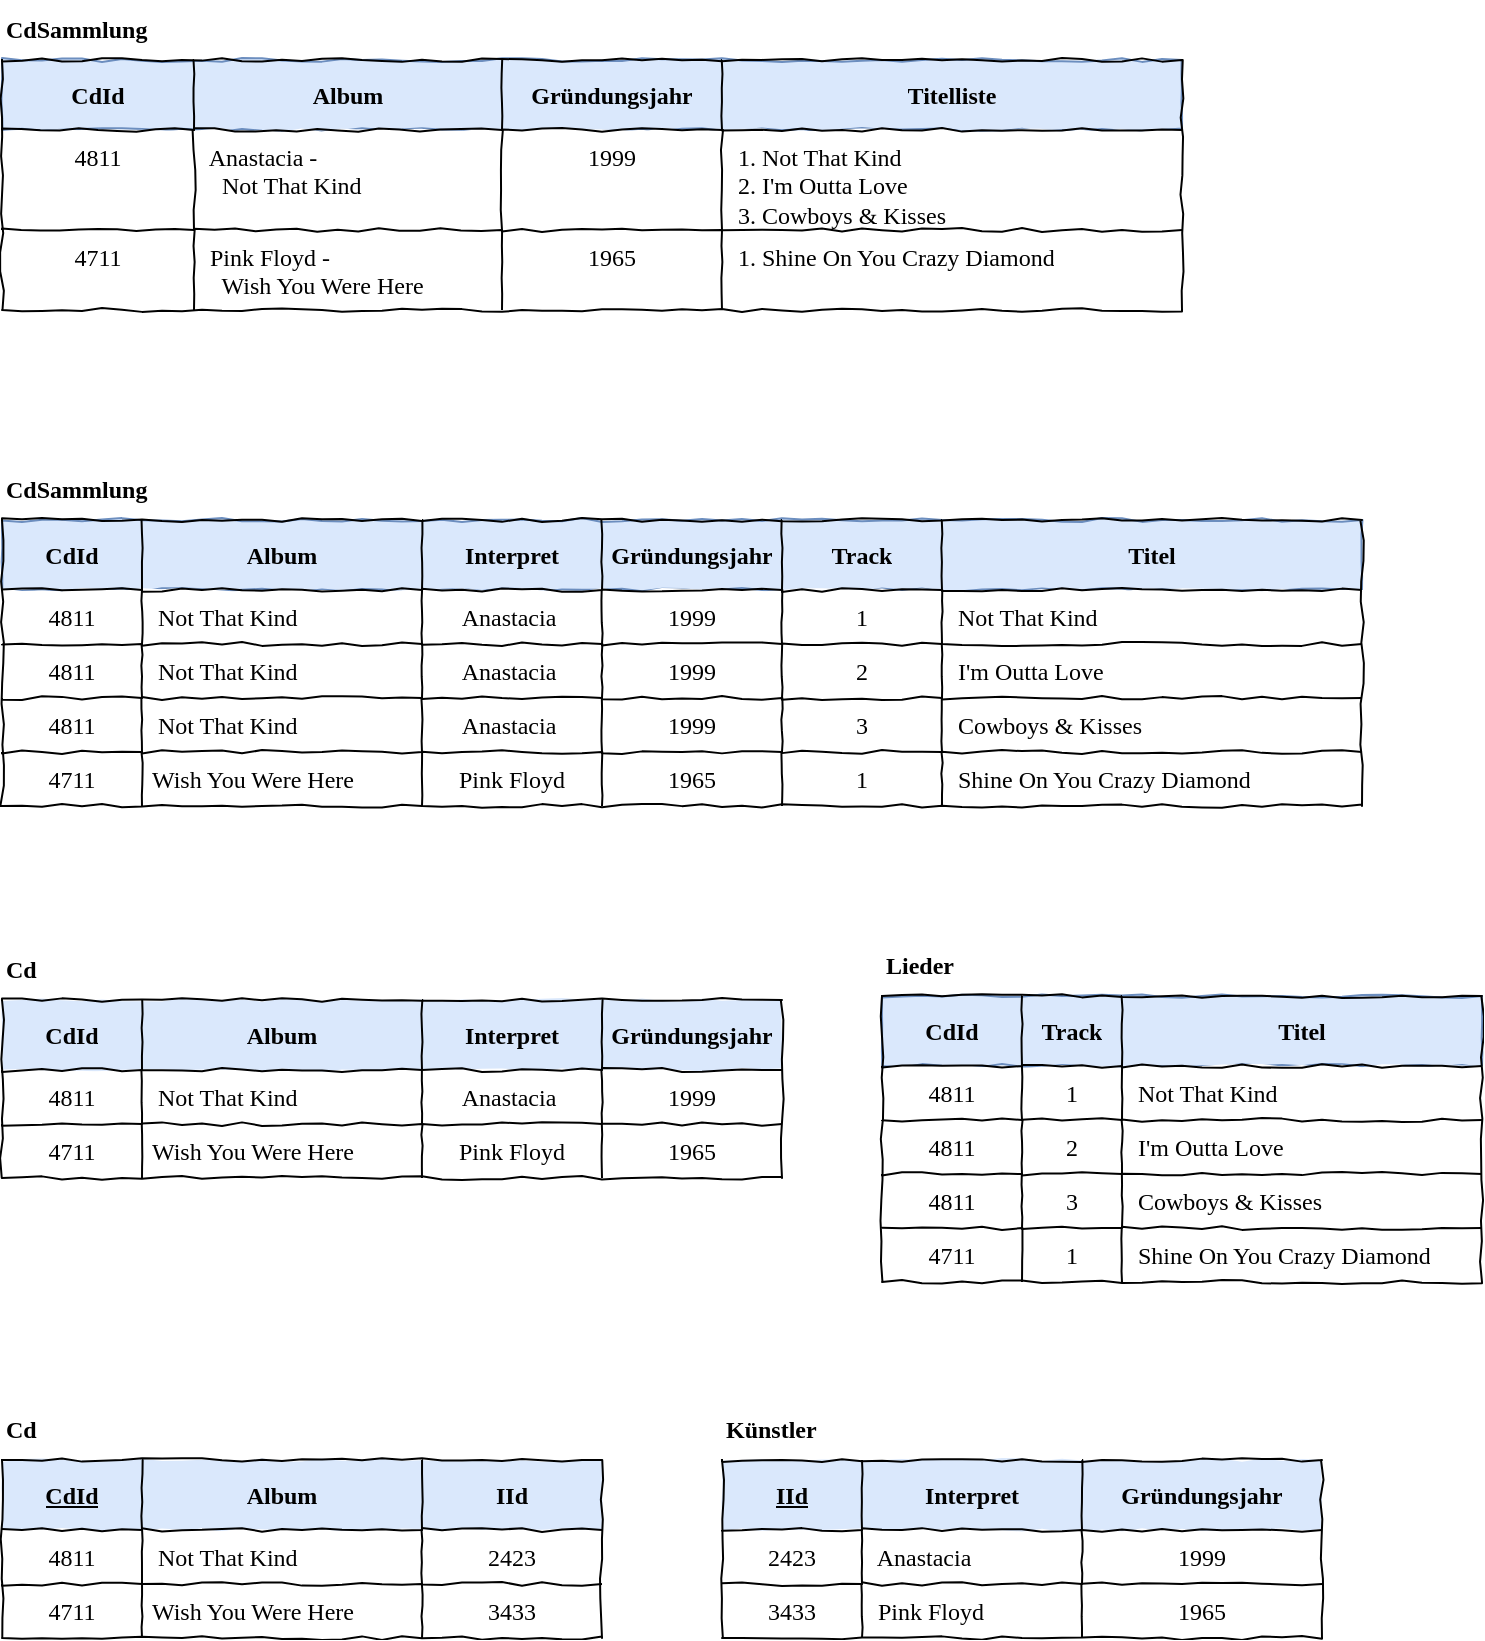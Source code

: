 <mxfile version="13.4.5" type="device"><diagram id="b6C6gAqckI_QUd7eWxeR" name="Page-1"><mxGraphModel dx="892" dy="489" grid="1" gridSize="10" guides="1" tooltips="1" connect="1" arrows="1" fold="1" page="1" pageScale="1" pageWidth="827" pageHeight="1169" math="0" shadow="0"><root><mxCell id="0"/><mxCell id="1" parent="0"/><mxCell id="mK8x0z9qfenftQ7Wl_zX-81" value="" style="rounded=0;whiteSpace=wrap;html=1;shadow=0;comic=1;startSize=0;fillColor=#dae8fc;fontFamily=Comic Sans MS;strokeColor=#6c8ebf;" parent="1" vertex="1"><mxGeometry x="40" y="170" width="590" height="35" as="geometry"/></mxCell><mxCell id="mK8x0z9qfenftQ7Wl_zX-167" value="" style="rounded=0;whiteSpace=wrap;html=1;shadow=0;comic=1;startSize=0;fontFamily=Comic Sans MS;strokeColor=none;" parent="1" vertex="1"><mxGeometry x="40" y="205" width="589" height="89" as="geometry"/></mxCell><object label="" id="mK8x0z9qfenftQ7Wl_zX-82"><mxCell style="shape=table;html=1;whiteSpace=wrap;startSize=0;container=1;collapsible=0;childLayout=tableLayout;shadow=0;comic=1;fontFamily=Comic Sans MS;horizontal=1;arcSize=42;fillColor=none;" parent="1" vertex="1"><mxGeometry x="40" y="170" width="590" height="125" as="geometry"/></mxCell></object><mxCell id="mK8x0z9qfenftQ7Wl_zX-83" value="" style="shape=partialRectangle;html=1;whiteSpace=wrap;collapsible=0;dropTarget=0;pointerEvents=0;fillColor=none;top=0;left=0;bottom=0;right=0;points=[[0,0.5],[1,0.5]];portConstraint=eastwest;fontFamily=Comic Sans MS;" parent="mK8x0z9qfenftQ7Wl_zX-82" vertex="1"><mxGeometry width="590" height="35" as="geometry"/></mxCell><mxCell id="mK8x0z9qfenftQ7Wl_zX-84" value="&lt;span style=&quot;font-weight: 700&quot;&gt;CdId&lt;/span&gt;" style="shape=partialRectangle;html=1;whiteSpace=wrap;connectable=0;top=0;left=0;bottom=0;right=0;overflow=hidden;fontFamily=Comic Sans MS;strokeColor=#82b366;comic=1;fillColor=none;" parent="mK8x0z9qfenftQ7Wl_zX-83" vertex="1"><mxGeometry width="96" height="35" as="geometry"/></mxCell><mxCell id="mK8x0z9qfenftQ7Wl_zX-85" value="&lt;span style=&quot;font-weight: 700&quot;&gt;Album&lt;/span&gt;" style="shape=partialRectangle;html=1;whiteSpace=wrap;connectable=0;top=0;left=0;bottom=0;right=0;overflow=hidden;fontFamily=Comic Sans MS;strokeColor=#82b366;comic=1;fillColor=none;" parent="mK8x0z9qfenftQ7Wl_zX-83" vertex="1"><mxGeometry x="96" width="154" height="35" as="geometry"/></mxCell><mxCell id="mK8x0z9qfenftQ7Wl_zX-86" value="&lt;b&gt;Gründungsjahr&lt;/b&gt;" style="shape=partialRectangle;html=1;whiteSpace=wrap;connectable=0;top=0;left=0;bottom=0;right=0;overflow=hidden;fontFamily=Comic Sans MS;strokeColor=#82b366;comic=1;fillColor=none;" parent="mK8x0z9qfenftQ7Wl_zX-83" vertex="1"><mxGeometry x="250" width="110" height="35" as="geometry"/></mxCell><mxCell id="mK8x0z9qfenftQ7Wl_zX-87" value="&lt;span style=&quot;font-weight: 700&quot;&gt;Titelliste&lt;br&gt;&lt;/span&gt;" style="shape=partialRectangle;html=1;whiteSpace=wrap;connectable=0;top=0;left=0;bottom=0;right=0;overflow=hidden;fontFamily=Comic Sans MS;strokeColor=#82b366;comic=1;fillColor=none;" parent="mK8x0z9qfenftQ7Wl_zX-83" vertex="1"><mxGeometry x="360" width="230" height="35" as="geometry"/></mxCell><mxCell id="mK8x0z9qfenftQ7Wl_zX-90" value="" style="shape=partialRectangle;html=1;whiteSpace=wrap;collapsible=0;dropTarget=0;pointerEvents=0;fillColor=none;top=0;left=0;bottom=0;right=0;points=[[0,0.5],[1,0.5]];portConstraint=eastwest;fontFamily=Comic Sans MS;" parent="mK8x0z9qfenftQ7Wl_zX-82" vertex="1"><mxGeometry y="35" width="590" height="50" as="geometry"/></mxCell><mxCell id="mK8x0z9qfenftQ7Wl_zX-91" value="4811" style="shape=partialRectangle;html=1;whiteSpace=wrap;connectable=0;fillColor=none;top=0;left=0;bottom=0;right=0;overflow=hidden;fontFamily=Comic Sans MS;verticalAlign=top;" parent="mK8x0z9qfenftQ7Wl_zX-90" vertex="1"><mxGeometry width="96" height="50" as="geometry"/></mxCell><mxCell id="mK8x0z9qfenftQ7Wl_zX-92" value="&amp;nbsp; Anastacia -&lt;br&gt;&amp;nbsp; &amp;nbsp; Not That Kind" style="shape=partialRectangle;html=1;whiteSpace=wrap;connectable=0;fillColor=none;top=0;left=0;bottom=0;right=0;overflow=hidden;fontFamily=Comic Sans MS;align=left;verticalAlign=top;" parent="mK8x0z9qfenftQ7Wl_zX-90" vertex="1"><mxGeometry x="96" width="154" height="50" as="geometry"/></mxCell><mxCell id="mK8x0z9qfenftQ7Wl_zX-93" value="1999" style="shape=partialRectangle;html=1;whiteSpace=wrap;connectable=0;fillColor=none;top=0;left=0;bottom=0;right=0;overflow=hidden;fontFamily=Comic Sans MS;align=center;verticalAlign=top;" parent="mK8x0z9qfenftQ7Wl_zX-90" vertex="1"><mxGeometry x="250" width="110" height="50" as="geometry"/></mxCell><mxCell id="mK8x0z9qfenftQ7Wl_zX-94" value="&amp;nbsp; 1. Not That Kind&lt;br&gt;&amp;nbsp; 2. I'm Outta Love&lt;br&gt;&amp;nbsp; 3. Cowboys &amp;amp; Kisses" style="shape=partialRectangle;html=1;whiteSpace=wrap;connectable=0;fillColor=none;top=0;left=0;bottom=0;right=0;overflow=hidden;fontFamily=Comic Sans MS;align=left;verticalAlign=top;" parent="mK8x0z9qfenftQ7Wl_zX-90" vertex="1"><mxGeometry x="360" width="230" height="50" as="geometry"/></mxCell><mxCell id="mK8x0z9qfenftQ7Wl_zX-97" style="shape=partialRectangle;html=1;whiteSpace=wrap;collapsible=0;dropTarget=0;pointerEvents=0;fillColor=none;top=0;left=0;bottom=0;right=0;points=[[0,0.5],[1,0.5]];portConstraint=eastwest;fontFamily=Comic Sans MS;" parent="mK8x0z9qfenftQ7Wl_zX-82" vertex="1"><mxGeometry y="85" width="590" height="40" as="geometry"/></mxCell><mxCell id="mK8x0z9qfenftQ7Wl_zX-98" value="4711" style="shape=partialRectangle;html=1;whiteSpace=wrap;connectable=0;fillColor=none;top=0;left=0;bottom=0;right=0;overflow=hidden;fontFamily=Comic Sans MS;verticalAlign=top;" parent="mK8x0z9qfenftQ7Wl_zX-97" vertex="1"><mxGeometry width="96" height="40" as="geometry"/></mxCell><mxCell id="mK8x0z9qfenftQ7Wl_zX-99" value="&amp;nbsp; Pink Floyd -&lt;br&gt;&amp;nbsp; &amp;nbsp; Wish You Were Here" style="shape=partialRectangle;html=1;whiteSpace=wrap;connectable=0;fillColor=none;top=0;left=0;bottom=0;right=0;overflow=hidden;fontFamily=Comic Sans MS;align=left;verticalAlign=top;" parent="mK8x0z9qfenftQ7Wl_zX-97" vertex="1"><mxGeometry x="96" width="154" height="40" as="geometry"/></mxCell><mxCell id="mK8x0z9qfenftQ7Wl_zX-100" value="&lt;span&gt;1965&lt;/span&gt;" style="shape=partialRectangle;html=1;whiteSpace=wrap;connectable=0;fillColor=none;top=0;left=0;bottom=0;right=0;overflow=hidden;fontFamily=Comic Sans MS;align=center;verticalAlign=top;" parent="mK8x0z9qfenftQ7Wl_zX-97" vertex="1"><mxGeometry x="250" width="110" height="40" as="geometry"/></mxCell><mxCell id="mK8x0z9qfenftQ7Wl_zX-101" value="&amp;nbsp; 1. Shine On You Crazy Diamond" style="shape=partialRectangle;html=1;whiteSpace=wrap;connectable=0;fillColor=none;top=0;left=0;bottom=0;right=0;overflow=hidden;fontFamily=Comic Sans MS;align=left;verticalAlign=top;" parent="mK8x0z9qfenftQ7Wl_zX-97" vertex="1"><mxGeometry x="360" width="230" height="40" as="geometry"/></mxCell><mxCell id="mK8x0z9qfenftQ7Wl_zX-141" value="&lt;b&gt;CdSammlung&lt;/b&gt;" style="text;html=1;strokeColor=none;fillColor=none;align=left;verticalAlign=middle;whiteSpace=wrap;rounded=0;shadow=0;comic=1;startSize=0;fontFamily=Comic Sans MS;" parent="1" vertex="1"><mxGeometry x="40" y="140" width="90" height="30" as="geometry"/></mxCell><mxCell id="B1pa77azRrfCjMFWTAod-1" value="" style="rounded=0;whiteSpace=wrap;html=1;shadow=0;comic=1;startSize=0;fillColor=#dae8fc;fontFamily=Comic Sans MS;strokeColor=#6c8ebf;" parent="1" vertex="1"><mxGeometry x="40" y="400" width="680" height="35" as="geometry"/></mxCell><mxCell id="B1pa77azRrfCjMFWTAod-2" value="" style="rounded=0;whiteSpace=wrap;html=1;shadow=0;comic=1;startSize=0;fontFamily=Comic Sans MS;strokeColor=none;" parent="1" vertex="1"><mxGeometry x="40" y="435" width="680" height="108" as="geometry"/></mxCell><mxCell id="B1pa77azRrfCjMFWTAod-19" value="&lt;b&gt;CdSammlung&lt;/b&gt;" style="text;html=1;strokeColor=none;fillColor=none;align=left;verticalAlign=middle;whiteSpace=wrap;rounded=0;shadow=0;comic=1;startSize=0;fontFamily=Comic Sans MS;" parent="1" vertex="1"><mxGeometry x="40" y="370" width="90" height="30" as="geometry"/></mxCell><object label="" id="B1pa77azRrfCjMFWTAod-3"><mxCell style="shape=table;html=1;whiteSpace=wrap;startSize=0;container=1;collapsible=0;childLayout=tableLayout;shadow=0;comic=1;fontFamily=Comic Sans MS;horizontal=1;arcSize=42;fillColor=none;" parent="1" vertex="1"><mxGeometry x="40" y="400" width="680" height="143" as="geometry"/></mxCell></object><mxCell id="B1pa77azRrfCjMFWTAod-40" style="shape=partialRectangle;html=1;whiteSpace=wrap;collapsible=0;dropTarget=0;pointerEvents=0;fillColor=none;top=0;left=0;bottom=0;right=0;points=[[0,0.5],[1,0.5]];portConstraint=eastwest;fontFamily=Comic Sans MS;" parent="B1pa77azRrfCjMFWTAod-3" vertex="1"><mxGeometry width="680" height="35" as="geometry"/></mxCell><mxCell id="B1pa77azRrfCjMFWTAod-41" value="CdId" style="shape=partialRectangle;html=1;whiteSpace=wrap;connectable=0;top=0;left=0;bottom=0;right=0;overflow=hidden;fontFamily=Comic Sans MS;strokeColor=#82b366;comic=1;fillColor=none;fontStyle=1" parent="B1pa77azRrfCjMFWTAod-40" vertex="1"><mxGeometry width="70" height="35" as="geometry"/></mxCell><mxCell id="B1pa77azRrfCjMFWTAod-42" value="Album" style="shape=partialRectangle;html=1;whiteSpace=wrap;connectable=0;top=0;left=0;bottom=0;right=0;overflow=hidden;fontFamily=Comic Sans MS;strokeColor=#82b366;comic=1;fillColor=none;fontStyle=1" parent="B1pa77azRrfCjMFWTAod-40" vertex="1"><mxGeometry x="70" width="140" height="35" as="geometry"/></mxCell><mxCell id="B1pa77azRrfCjMFWTAod-43" value="Interpret" style="shape=partialRectangle;html=1;whiteSpace=wrap;connectable=0;top=0;left=0;bottom=0;right=0;overflow=hidden;fontFamily=Comic Sans MS;strokeColor=#82b366;comic=1;fillColor=none;fontStyle=1" parent="B1pa77azRrfCjMFWTAod-40" vertex="1"><mxGeometry x="210" width="90" height="35" as="geometry"/></mxCell><mxCell id="B1pa77azRrfCjMFWTAod-44" value="Gründungsjahr" style="shape=partialRectangle;html=1;whiteSpace=wrap;connectable=0;top=0;left=0;bottom=0;right=0;overflow=hidden;fontFamily=Comic Sans MS;strokeColor=#82b366;comic=1;fillColor=none;fontStyle=1" parent="B1pa77azRrfCjMFWTAod-40" vertex="1"><mxGeometry x="300" width="90" height="35" as="geometry"/></mxCell><mxCell id="B1pa77azRrfCjMFWTAod-45" value="Track" style="shape=partialRectangle;html=1;whiteSpace=wrap;connectable=0;top=0;left=0;bottom=0;right=0;overflow=hidden;fontFamily=Comic Sans MS;strokeColor=#82b366;comic=1;fillColor=none;fontStyle=1" parent="B1pa77azRrfCjMFWTAod-40" vertex="1"><mxGeometry x="390" width="80" height="35" as="geometry"/></mxCell><mxCell id="B1pa77azRrfCjMFWTAod-46" value="Titel" style="shape=partialRectangle;html=1;whiteSpace=wrap;connectable=0;top=0;left=0;bottom=0;right=0;overflow=hidden;fontFamily=Comic Sans MS;strokeColor=#82b366;comic=1;fillColor=none;fontStyle=1" parent="B1pa77azRrfCjMFWTAod-40" vertex="1"><mxGeometry x="470" width="210" height="35" as="geometry"/></mxCell><mxCell id="B1pa77azRrfCjMFWTAod-33" style="shape=partialRectangle;html=1;whiteSpace=wrap;collapsible=0;dropTarget=0;pointerEvents=0;fillColor=none;top=0;left=0;bottom=0;right=0;points=[[0,0.5],[1,0.5]];portConstraint=eastwest;fontFamily=Comic Sans MS;" parent="B1pa77azRrfCjMFWTAod-3" vertex="1"><mxGeometry y="35" width="680" height="27" as="geometry"/></mxCell><mxCell id="B1pa77azRrfCjMFWTAod-34" value="&lt;span&gt;4811&lt;/span&gt;" style="shape=partialRectangle;html=1;whiteSpace=wrap;connectable=0;top=0;left=0;bottom=0;right=0;overflow=hidden;fontFamily=Comic Sans MS;strokeColor=#82b366;comic=1;fillColor=none;align=center;" parent="B1pa77azRrfCjMFWTAod-33" vertex="1"><mxGeometry width="70" height="27" as="geometry"/></mxCell><mxCell id="B1pa77azRrfCjMFWTAod-35" value="&lt;span style=&quot;&quot;&gt;&amp;nbsp; Not That Kind&lt;/span&gt;" style="shape=partialRectangle;html=1;whiteSpace=wrap;connectable=0;top=0;left=0;bottom=0;right=0;overflow=hidden;fontFamily=Comic Sans MS;strokeColor=#82b366;comic=1;fillColor=none;align=left;" parent="B1pa77azRrfCjMFWTAod-33" vertex="1"><mxGeometry x="70" width="140" height="27" as="geometry"/></mxCell><mxCell id="B1pa77azRrfCjMFWTAod-36" value="&lt;span style=&quot;&quot;&gt;Anastacia&amp;nbsp;&lt;/span&gt;" style="shape=partialRectangle;html=1;whiteSpace=wrap;connectable=0;top=0;left=0;bottom=0;right=0;overflow=hidden;fontFamily=Comic Sans MS;strokeColor=#82b366;comic=1;fillColor=none;align=center;" parent="B1pa77azRrfCjMFWTAod-33" vertex="1"><mxGeometry x="210" width="90" height="27" as="geometry"/></mxCell><mxCell id="B1pa77azRrfCjMFWTAod-37" value="&lt;span&gt;1999&lt;/span&gt;" style="shape=partialRectangle;html=1;whiteSpace=wrap;connectable=0;top=0;left=0;bottom=0;right=0;overflow=hidden;fontFamily=Comic Sans MS;strokeColor=#82b366;comic=1;fillColor=none;align=center;" parent="B1pa77azRrfCjMFWTAod-33" vertex="1"><mxGeometry x="300" width="90" height="27" as="geometry"/></mxCell><mxCell id="B1pa77azRrfCjMFWTAod-38" value="1" style="shape=partialRectangle;html=1;whiteSpace=wrap;connectable=0;top=0;left=0;bottom=0;right=0;overflow=hidden;fontFamily=Comic Sans MS;strokeColor=#82b366;comic=1;fillColor=none;align=center;" parent="B1pa77azRrfCjMFWTAod-33" vertex="1"><mxGeometry x="390" width="80" height="27" as="geometry"/></mxCell><mxCell id="B1pa77azRrfCjMFWTAod-39" value="&lt;span&gt;&amp;nbsp; Not That Kind&lt;/span&gt;" style="shape=partialRectangle;html=1;whiteSpace=wrap;connectable=0;top=0;left=0;bottom=0;right=0;overflow=hidden;fontFamily=Comic Sans MS;strokeColor=#82b366;comic=1;fillColor=none;align=left;" parent="B1pa77azRrfCjMFWTAod-33" vertex="1"><mxGeometry x="470" width="210" height="27" as="geometry"/></mxCell><mxCell id="B1pa77azRrfCjMFWTAod-4" value="" style="shape=partialRectangle;html=1;whiteSpace=wrap;collapsible=0;dropTarget=0;pointerEvents=0;fillColor=none;top=0;left=0;bottom=0;right=0;points=[[0,0.5],[1,0.5]];portConstraint=eastwest;fontFamily=Comic Sans MS;" parent="B1pa77azRrfCjMFWTAod-3" vertex="1"><mxGeometry y="62" width="680" height="27" as="geometry"/></mxCell><mxCell id="B1pa77azRrfCjMFWTAod-5" value="4811" style="shape=partialRectangle;html=1;whiteSpace=wrap;connectable=0;top=0;left=0;bottom=0;right=0;overflow=hidden;fontFamily=Comic Sans MS;strokeColor=#82b366;comic=1;fillColor=none;fontStyle=0;align=center;" parent="B1pa77azRrfCjMFWTAod-4" vertex="1"><mxGeometry width="70" height="27" as="geometry"/></mxCell><mxCell id="B1pa77azRrfCjMFWTAod-6" value="&lt;span style=&quot;&quot;&gt;&amp;nbsp; Not That Kind&lt;/span&gt;" style="shape=partialRectangle;html=1;whiteSpace=wrap;connectable=0;top=0;left=0;bottom=0;right=0;overflow=hidden;fontFamily=Comic Sans MS;strokeColor=#82b366;comic=1;fillColor=none;fontStyle=0;align=left;" parent="B1pa77azRrfCjMFWTAod-4" vertex="1"><mxGeometry x="70" width="140" height="27" as="geometry"/></mxCell><mxCell id="B1pa77azRrfCjMFWTAod-7" value="&lt;span style=&quot;&quot;&gt;Anastacia&amp;nbsp;&lt;/span&gt;" style="shape=partialRectangle;html=1;whiteSpace=wrap;connectable=0;top=0;left=0;bottom=0;right=0;overflow=hidden;fontFamily=Comic Sans MS;strokeColor=#82b366;comic=1;fillColor=none;fontStyle=0;align=center;" parent="B1pa77azRrfCjMFWTAod-4" vertex="1"><mxGeometry x="210" width="90" height="27" as="geometry"/></mxCell><mxCell id="B1pa77azRrfCjMFWTAod-8" value="1999&lt;span&gt;&lt;br&gt;&lt;/span&gt;" style="shape=partialRectangle;html=1;whiteSpace=wrap;connectable=0;top=0;left=0;bottom=0;right=0;overflow=hidden;fontFamily=Comic Sans MS;strokeColor=#82b366;comic=1;fillColor=none;fontStyle=0;align=center;" parent="B1pa77azRrfCjMFWTAod-4" vertex="1"><mxGeometry x="300" width="90" height="27" as="geometry"/></mxCell><mxCell id="B1pa77azRrfCjMFWTAod-20" value="&lt;span&gt;2&lt;/span&gt;" style="shape=partialRectangle;html=1;whiteSpace=wrap;connectable=0;top=0;left=0;bottom=0;right=0;overflow=hidden;fontFamily=Comic Sans MS;strokeColor=#82b366;comic=1;fillColor=none;fontStyle=0;align=center;" parent="B1pa77azRrfCjMFWTAod-4" vertex="1"><mxGeometry x="390" width="80" height="27" as="geometry"/></mxCell><mxCell id="B1pa77azRrfCjMFWTAod-23" value="&lt;span&gt;&amp;nbsp; I'm Outta Love&lt;/span&gt;" style="shape=partialRectangle;html=1;whiteSpace=wrap;connectable=0;top=0;left=0;bottom=0;right=0;overflow=hidden;fontFamily=Comic Sans MS;strokeColor=#82b366;comic=1;fillColor=none;fontStyle=0;align=left;" parent="B1pa77azRrfCjMFWTAod-4" vertex="1"><mxGeometry x="470" width="210" height="27" as="geometry"/></mxCell><mxCell id="B1pa77azRrfCjMFWTAod-9" value="" style="shape=partialRectangle;html=1;whiteSpace=wrap;collapsible=0;dropTarget=0;pointerEvents=0;fillColor=none;top=0;left=0;bottom=0;right=0;points=[[0,0.5],[1,0.5]];portConstraint=eastwest;fontFamily=Comic Sans MS;" parent="B1pa77azRrfCjMFWTAod-3" vertex="1"><mxGeometry y="89" width="680" height="27" as="geometry"/></mxCell><mxCell id="B1pa77azRrfCjMFWTAod-10" value="4811" style="shape=partialRectangle;html=1;whiteSpace=wrap;connectable=0;fillColor=none;top=0;left=0;bottom=0;right=0;overflow=hidden;fontFamily=Comic Sans MS;verticalAlign=top;" parent="B1pa77azRrfCjMFWTAod-9" vertex="1"><mxGeometry width="70" height="27" as="geometry"/></mxCell><mxCell id="B1pa77azRrfCjMFWTAod-11" value="&amp;nbsp; Not That Kind" style="shape=partialRectangle;html=1;whiteSpace=wrap;connectable=0;fillColor=none;top=0;left=0;bottom=0;right=0;overflow=hidden;fontFamily=Comic Sans MS;align=left;verticalAlign=top;" parent="B1pa77azRrfCjMFWTAod-9" vertex="1"><mxGeometry x="70" width="140" height="27" as="geometry"/></mxCell><mxCell id="B1pa77azRrfCjMFWTAod-12" value="&lt;span style=&quot;&quot;&gt;Anastacia&amp;nbsp;&lt;/span&gt;" style="shape=partialRectangle;html=1;whiteSpace=wrap;connectable=0;fillColor=none;top=0;left=0;bottom=0;right=0;overflow=hidden;fontFamily=Comic Sans MS;align=center;verticalAlign=top;" parent="B1pa77azRrfCjMFWTAod-9" vertex="1"><mxGeometry x="210" width="90" height="27" as="geometry"/></mxCell><mxCell id="B1pa77azRrfCjMFWTAod-13" value="&lt;span style=&quot;&quot;&gt;1999&lt;/span&gt;" style="shape=partialRectangle;html=1;whiteSpace=wrap;connectable=0;fillColor=none;top=0;left=0;bottom=0;right=0;overflow=hidden;fontFamily=Comic Sans MS;align=center;verticalAlign=top;" parent="B1pa77azRrfCjMFWTAod-9" vertex="1"><mxGeometry x="300" width="90" height="27" as="geometry"/></mxCell><mxCell id="B1pa77azRrfCjMFWTAod-21" value="3" style="shape=partialRectangle;html=1;whiteSpace=wrap;connectable=0;fillColor=none;top=0;left=0;bottom=0;right=0;overflow=hidden;fontFamily=Comic Sans MS;align=center;verticalAlign=top;" parent="B1pa77azRrfCjMFWTAod-9" vertex="1"><mxGeometry x="390" width="80" height="27" as="geometry"/></mxCell><mxCell id="B1pa77azRrfCjMFWTAod-24" value="&amp;nbsp; Cowboys &amp;amp; Kisses" style="shape=partialRectangle;html=1;whiteSpace=wrap;connectable=0;fillColor=none;top=0;left=0;bottom=0;right=0;overflow=hidden;fontFamily=Comic Sans MS;align=left;verticalAlign=top;" parent="B1pa77azRrfCjMFWTAod-9" vertex="1"><mxGeometry x="470" width="210" height="27" as="geometry"/></mxCell><mxCell id="B1pa77azRrfCjMFWTAod-14" style="shape=partialRectangle;html=1;whiteSpace=wrap;collapsible=0;dropTarget=0;pointerEvents=0;fillColor=none;top=0;left=0;bottom=0;right=0;points=[[0,0.5],[1,0.5]];portConstraint=eastwest;fontFamily=Comic Sans MS;" parent="B1pa77azRrfCjMFWTAod-3" vertex="1"><mxGeometry y="116" width="680" height="27" as="geometry"/></mxCell><mxCell id="B1pa77azRrfCjMFWTAod-15" value="4711" style="shape=partialRectangle;html=1;whiteSpace=wrap;connectable=0;fillColor=none;top=0;left=0;bottom=0;right=0;overflow=hidden;fontFamily=Comic Sans MS;verticalAlign=top;align=center;" parent="B1pa77azRrfCjMFWTAod-14" vertex="1"><mxGeometry width="70" height="27" as="geometry"/></mxCell><mxCell id="B1pa77azRrfCjMFWTAod-16" value="&amp;nbsp;Wish You Were Here" style="shape=partialRectangle;html=1;whiteSpace=wrap;connectable=0;fillColor=none;top=0;left=0;bottom=0;right=0;overflow=hidden;fontFamily=Comic Sans MS;align=left;verticalAlign=top;" parent="B1pa77azRrfCjMFWTAod-14" vertex="1"><mxGeometry x="70" width="140" height="27" as="geometry"/></mxCell><mxCell id="B1pa77azRrfCjMFWTAod-17" value="&lt;span style=&quot;&quot;&gt;Pink Floyd&lt;/span&gt;" style="shape=partialRectangle;html=1;whiteSpace=wrap;connectable=0;fillColor=none;top=0;left=0;bottom=0;right=0;overflow=hidden;fontFamily=Comic Sans MS;align=center;verticalAlign=top;" parent="B1pa77azRrfCjMFWTAod-14" vertex="1"><mxGeometry x="210" width="90" height="27" as="geometry"/></mxCell><mxCell id="B1pa77azRrfCjMFWTAod-18" value="1965" style="shape=partialRectangle;html=1;whiteSpace=wrap;connectable=0;fillColor=none;top=0;left=0;bottom=0;right=0;overflow=hidden;fontFamily=Comic Sans MS;align=center;verticalAlign=top;" parent="B1pa77azRrfCjMFWTAod-14" vertex="1"><mxGeometry x="300" width="90" height="27" as="geometry"/></mxCell><mxCell id="B1pa77azRrfCjMFWTAod-22" value="1" style="shape=partialRectangle;html=1;whiteSpace=wrap;connectable=0;fillColor=none;top=0;left=0;bottom=0;right=0;overflow=hidden;fontFamily=Comic Sans MS;align=center;verticalAlign=top;" parent="B1pa77azRrfCjMFWTAod-14" vertex="1"><mxGeometry x="390" width="80" height="27" as="geometry"/></mxCell><mxCell id="B1pa77azRrfCjMFWTAod-25" value="&lt;span&gt;&amp;nbsp; Shine On You Crazy Diamond&lt;/span&gt;" style="shape=partialRectangle;html=1;whiteSpace=wrap;connectable=0;fillColor=none;top=0;left=0;bottom=0;right=0;overflow=hidden;fontFamily=Comic Sans MS;align=left;verticalAlign=top;" parent="B1pa77azRrfCjMFWTAod-14" vertex="1"><mxGeometry x="470" width="210" height="27" as="geometry"/></mxCell><mxCell id="B1pa77azRrfCjMFWTAod-47" value="" style="rounded=0;whiteSpace=wrap;html=1;shadow=0;comic=1;startSize=0;fillColor=#dae8fc;fontFamily=Comic Sans MS;strokeColor=none;" parent="1" vertex="1"><mxGeometry x="40" y="640" width="390" height="35" as="geometry"/></mxCell><mxCell id="B1pa77azRrfCjMFWTAod-48" value="" style="rounded=0;whiteSpace=wrap;html=1;shadow=0;comic=1;startSize=0;fontFamily=Comic Sans MS;strokeColor=none;" parent="1" vertex="1"><mxGeometry x="40" y="675" width="390" height="54" as="geometry"/></mxCell><mxCell id="B1pa77azRrfCjMFWTAod-49" value="&lt;b&gt;Cd&lt;/b&gt;" style="text;html=1;strokeColor=none;fillColor=none;align=left;verticalAlign=middle;whiteSpace=wrap;rounded=0;shadow=0;comic=1;startSize=0;fontFamily=Comic Sans MS;" parent="1" vertex="1"><mxGeometry x="40" y="610" width="90" height="30" as="geometry"/></mxCell><object label="" id="B1pa77azRrfCjMFWTAod-50"><mxCell style="shape=table;html=1;whiteSpace=wrap;startSize=0;container=1;collapsible=0;childLayout=tableLayout;shadow=0;comic=1;fontFamily=Comic Sans MS;horizontal=1;arcSize=42;fillColor=none;" parent="1" vertex="1"><mxGeometry x="40" y="640" width="390" height="89" as="geometry"/></mxCell></object><mxCell id="B1pa77azRrfCjMFWTAod-51" style="shape=partialRectangle;html=1;whiteSpace=wrap;collapsible=0;dropTarget=0;pointerEvents=0;fillColor=none;top=0;left=0;bottom=0;right=0;points=[[0,0.5],[1,0.5]];portConstraint=eastwest;fontFamily=Comic Sans MS;" parent="B1pa77azRrfCjMFWTAod-50" vertex="1"><mxGeometry width="390" height="35" as="geometry"/></mxCell><mxCell id="B1pa77azRrfCjMFWTAod-52" value="CdId" style="shape=partialRectangle;html=1;whiteSpace=wrap;connectable=0;top=0;left=0;bottom=0;right=0;overflow=hidden;fontFamily=Comic Sans MS;strokeColor=#82b366;comic=1;fillColor=none;fontStyle=1" parent="B1pa77azRrfCjMFWTAod-51" vertex="1"><mxGeometry width="70" height="35" as="geometry"/></mxCell><mxCell id="B1pa77azRrfCjMFWTAod-53" value="Album" style="shape=partialRectangle;html=1;whiteSpace=wrap;connectable=0;top=0;left=0;bottom=0;right=0;overflow=hidden;fontFamily=Comic Sans MS;strokeColor=#82b366;comic=1;fillColor=none;fontStyle=1" parent="B1pa77azRrfCjMFWTAod-51" vertex="1"><mxGeometry x="70" width="140" height="35" as="geometry"/></mxCell><mxCell id="B1pa77azRrfCjMFWTAod-54" value="Interpret" style="shape=partialRectangle;html=1;whiteSpace=wrap;connectable=0;top=0;left=0;bottom=0;right=0;overflow=hidden;fontFamily=Comic Sans MS;strokeColor=#82b366;comic=1;fillColor=none;fontStyle=1" parent="B1pa77azRrfCjMFWTAod-51" vertex="1"><mxGeometry x="210" width="90" height="35" as="geometry"/></mxCell><mxCell id="B1pa77azRrfCjMFWTAod-55" value="Gründungsjahr" style="shape=partialRectangle;html=1;whiteSpace=wrap;connectable=0;top=0;left=0;bottom=0;right=0;overflow=hidden;fontFamily=Comic Sans MS;strokeColor=#82b366;comic=1;fillColor=none;fontStyle=1" parent="B1pa77azRrfCjMFWTAod-51" vertex="1"><mxGeometry x="300" width="90" height="35" as="geometry"/></mxCell><mxCell id="B1pa77azRrfCjMFWTAod-58" style="shape=partialRectangle;html=1;whiteSpace=wrap;collapsible=0;dropTarget=0;pointerEvents=0;fillColor=none;top=0;left=0;bottom=0;right=0;points=[[0,0.5],[1,0.5]];portConstraint=eastwest;fontFamily=Comic Sans MS;" parent="B1pa77azRrfCjMFWTAod-50" vertex="1"><mxGeometry y="35" width="390" height="27" as="geometry"/></mxCell><mxCell id="B1pa77azRrfCjMFWTAod-59" value="&lt;span&gt;4811&lt;/span&gt;" style="shape=partialRectangle;html=1;whiteSpace=wrap;connectable=0;top=0;left=0;bottom=0;right=0;overflow=hidden;fontFamily=Comic Sans MS;strokeColor=#82b366;comic=1;fillColor=none;align=center;" parent="B1pa77azRrfCjMFWTAod-58" vertex="1"><mxGeometry width="70" height="27" as="geometry"/></mxCell><mxCell id="B1pa77azRrfCjMFWTAod-60" value="&lt;span style=&quot;&quot;&gt;&amp;nbsp; Not That Kind&lt;/span&gt;" style="shape=partialRectangle;html=1;whiteSpace=wrap;connectable=0;top=0;left=0;bottom=0;right=0;overflow=hidden;fontFamily=Comic Sans MS;strokeColor=#82b366;comic=1;fillColor=none;align=left;" parent="B1pa77azRrfCjMFWTAod-58" vertex="1"><mxGeometry x="70" width="140" height="27" as="geometry"/></mxCell><mxCell id="B1pa77azRrfCjMFWTAod-61" value="&lt;span style=&quot;&quot;&gt;Anastacia&amp;nbsp;&lt;/span&gt;" style="shape=partialRectangle;html=1;whiteSpace=wrap;connectable=0;top=0;left=0;bottom=0;right=0;overflow=hidden;fontFamily=Comic Sans MS;strokeColor=#82b366;comic=1;fillColor=none;align=center;" parent="B1pa77azRrfCjMFWTAod-58" vertex="1"><mxGeometry x="210" width="90" height="27" as="geometry"/></mxCell><mxCell id="B1pa77azRrfCjMFWTAod-62" value="&lt;span&gt;1999&lt;/span&gt;" style="shape=partialRectangle;html=1;whiteSpace=wrap;connectable=0;top=0;left=0;bottom=0;right=0;overflow=hidden;fontFamily=Comic Sans MS;strokeColor=#82b366;comic=1;fillColor=none;align=center;" parent="B1pa77azRrfCjMFWTAod-58" vertex="1"><mxGeometry x="300" width="90" height="27" as="geometry"/></mxCell><mxCell id="B1pa77azRrfCjMFWTAod-65" value="" style="shape=partialRectangle;html=1;whiteSpace=wrap;collapsible=0;dropTarget=0;pointerEvents=0;fillColor=none;top=0;left=0;bottom=0;right=0;points=[[0,0.5],[1,0.5]];portConstraint=eastwest;fontFamily=Comic Sans MS;" parent="B1pa77azRrfCjMFWTAod-50" vertex="1"><mxGeometry y="62" width="390" height="27" as="geometry"/></mxCell><mxCell id="B1pa77azRrfCjMFWTAod-66" value="4711" style="shape=partialRectangle;html=1;whiteSpace=wrap;connectable=0;top=0;left=0;bottom=0;right=0;overflow=hidden;fontFamily=Comic Sans MS;strokeColor=#82b366;comic=1;fillColor=none;fontStyle=0;align=center;" parent="B1pa77azRrfCjMFWTAod-65" vertex="1"><mxGeometry width="70" height="27" as="geometry"/></mxCell><mxCell id="B1pa77azRrfCjMFWTAod-67" value="&amp;nbsp;Wish You Were Here" style="shape=partialRectangle;html=1;whiteSpace=wrap;connectable=0;top=0;left=0;bottom=0;right=0;overflow=hidden;fontFamily=Comic Sans MS;strokeColor=#82b366;comic=1;fillColor=none;fontStyle=0;align=left;" parent="B1pa77azRrfCjMFWTAod-65" vertex="1"><mxGeometry x="70" width="140" height="27" as="geometry"/></mxCell><mxCell id="B1pa77azRrfCjMFWTAod-68" value="Pink Floyd" style="shape=partialRectangle;html=1;whiteSpace=wrap;connectable=0;top=0;left=0;bottom=0;right=0;overflow=hidden;fontFamily=Comic Sans MS;strokeColor=#82b366;comic=1;fillColor=none;fontStyle=0;align=center;" parent="B1pa77azRrfCjMFWTAod-65" vertex="1"><mxGeometry x="210" width="90" height="27" as="geometry"/></mxCell><mxCell id="B1pa77azRrfCjMFWTAod-69" value="1965&lt;span&gt;&lt;br&gt;&lt;/span&gt;" style="shape=partialRectangle;html=1;whiteSpace=wrap;connectable=0;top=0;left=0;bottom=0;right=0;overflow=hidden;fontFamily=Comic Sans MS;strokeColor=#82b366;comic=1;fillColor=none;fontStyle=0;align=center;" parent="B1pa77azRrfCjMFWTAod-65" vertex="1"><mxGeometry x="300" width="90" height="27" as="geometry"/></mxCell><mxCell id="B1pa77azRrfCjMFWTAod-86" value="" style="rounded=0;whiteSpace=wrap;html=1;shadow=0;comic=1;startSize=0;fillColor=#dae8fc;fontFamily=Comic Sans MS;strokeColor=#6c8ebf;" parent="1" vertex="1"><mxGeometry x="480" y="638" width="300" height="35" as="geometry"/></mxCell><mxCell id="B1pa77azRrfCjMFWTAod-87" value="" style="rounded=0;whiteSpace=wrap;html=1;shadow=0;comic=1;startSize=0;fontFamily=Comic Sans MS;strokeColor=none;" parent="1" vertex="1"><mxGeometry x="480" y="673" width="300" height="108" as="geometry"/></mxCell><mxCell id="B1pa77azRrfCjMFWTAod-88" value="&lt;b&gt;Lieder&lt;/b&gt;" style="text;html=1;strokeColor=none;fillColor=none;align=left;verticalAlign=middle;whiteSpace=wrap;rounded=0;shadow=0;comic=1;startSize=0;fontFamily=Comic Sans MS;" parent="1" vertex="1"><mxGeometry x="480" y="608" width="90" height="30" as="geometry"/></mxCell><object label="" id="B1pa77azRrfCjMFWTAod-89"><mxCell style="shape=table;html=1;whiteSpace=wrap;startSize=0;container=1;collapsible=0;childLayout=tableLayout;shadow=0;comic=1;fontFamily=Comic Sans MS;horizontal=1;arcSize=42;fillColor=none;" parent="1" vertex="1"><mxGeometry x="480" y="638" width="300" height="143" as="geometry"/></mxCell></object><mxCell id="B1pa77azRrfCjMFWTAod-90" style="shape=partialRectangle;html=1;whiteSpace=wrap;collapsible=0;dropTarget=0;pointerEvents=0;fillColor=none;top=0;left=0;bottom=0;right=0;points=[[0,0.5],[1,0.5]];portConstraint=eastwest;fontFamily=Comic Sans MS;" parent="B1pa77azRrfCjMFWTAod-89" vertex="1"><mxGeometry width="300" height="35" as="geometry"/></mxCell><mxCell id="B1pa77azRrfCjMFWTAod-91" value="CdId" style="shape=partialRectangle;html=1;whiteSpace=wrap;connectable=0;top=0;left=0;bottom=0;right=0;overflow=hidden;fontFamily=Comic Sans MS;strokeColor=#82b366;comic=1;fillColor=none;fontStyle=1" parent="B1pa77azRrfCjMFWTAod-90" vertex="1"><mxGeometry width="70" height="35" as="geometry"/></mxCell><mxCell id="B1pa77azRrfCjMFWTAod-92" value="Track" style="shape=partialRectangle;html=1;whiteSpace=wrap;connectable=0;top=0;left=0;bottom=0;right=0;overflow=hidden;fontFamily=Comic Sans MS;strokeColor=#82b366;comic=1;fillColor=none;fontStyle=1" parent="B1pa77azRrfCjMFWTAod-90" vertex="1"><mxGeometry x="70" width="50" height="35" as="geometry"/></mxCell><mxCell id="B1pa77azRrfCjMFWTAod-93" value="Titel" style="shape=partialRectangle;html=1;whiteSpace=wrap;connectable=0;top=0;left=0;bottom=0;right=0;overflow=hidden;fontFamily=Comic Sans MS;strokeColor=#82b366;comic=1;fillColor=none;fontStyle=1" parent="B1pa77azRrfCjMFWTAod-90" vertex="1"><mxGeometry x="120" width="180" height="35" as="geometry"/></mxCell><mxCell id="B1pa77azRrfCjMFWTAod-97" style="shape=partialRectangle;html=1;whiteSpace=wrap;collapsible=0;dropTarget=0;pointerEvents=0;fillColor=none;top=0;left=0;bottom=0;right=0;points=[[0,0.5],[1,0.5]];portConstraint=eastwest;fontFamily=Comic Sans MS;" parent="B1pa77azRrfCjMFWTAod-89" vertex="1"><mxGeometry y="35" width="300" height="27" as="geometry"/></mxCell><mxCell id="B1pa77azRrfCjMFWTAod-98" value="&lt;span&gt;4811&lt;/span&gt;" style="shape=partialRectangle;html=1;whiteSpace=wrap;connectable=0;top=0;left=0;bottom=0;right=0;overflow=hidden;fontFamily=Comic Sans MS;strokeColor=#82b366;comic=1;fillColor=none;align=center;" parent="B1pa77azRrfCjMFWTAod-97" vertex="1"><mxGeometry width="70" height="27" as="geometry"/></mxCell><mxCell id="B1pa77azRrfCjMFWTAod-99" value="&lt;span&gt;1&lt;/span&gt;" style="shape=partialRectangle;html=1;whiteSpace=wrap;connectable=0;top=0;left=0;bottom=0;right=0;overflow=hidden;fontFamily=Comic Sans MS;strokeColor=#82b366;comic=1;fillColor=none;align=center;" parent="B1pa77azRrfCjMFWTAod-97" vertex="1"><mxGeometry x="70" width="50" height="27" as="geometry"/></mxCell><mxCell id="B1pa77azRrfCjMFWTAod-100" value="&lt;span style=&quot;&quot;&gt;&amp;nbsp; Not That Kind&lt;/span&gt;" style="shape=partialRectangle;html=1;whiteSpace=wrap;connectable=0;top=0;left=0;bottom=0;right=0;overflow=hidden;fontFamily=Comic Sans MS;strokeColor=#82b366;comic=1;fillColor=none;align=left;" parent="B1pa77azRrfCjMFWTAod-97" vertex="1"><mxGeometry x="120" width="180" height="27" as="geometry"/></mxCell><mxCell id="B1pa77azRrfCjMFWTAod-104" value="" style="shape=partialRectangle;html=1;whiteSpace=wrap;collapsible=0;dropTarget=0;pointerEvents=0;fillColor=none;top=0;left=0;bottom=0;right=0;points=[[0,0.5],[1,0.5]];portConstraint=eastwest;fontFamily=Comic Sans MS;" parent="B1pa77azRrfCjMFWTAod-89" vertex="1"><mxGeometry y="62" width="300" height="27" as="geometry"/></mxCell><mxCell id="B1pa77azRrfCjMFWTAod-105" value="4811" style="shape=partialRectangle;html=1;whiteSpace=wrap;connectable=0;top=0;left=0;bottom=0;right=0;overflow=hidden;fontFamily=Comic Sans MS;strokeColor=#82b366;comic=1;fillColor=none;fontStyle=0;align=center;" parent="B1pa77azRrfCjMFWTAod-104" vertex="1"><mxGeometry width="70" height="27" as="geometry"/></mxCell><mxCell id="B1pa77azRrfCjMFWTAod-106" value="&lt;span&gt;2&lt;/span&gt;" style="shape=partialRectangle;html=1;whiteSpace=wrap;connectable=0;top=0;left=0;bottom=0;right=0;overflow=hidden;fontFamily=Comic Sans MS;strokeColor=#82b366;comic=1;fillColor=none;fontStyle=0;align=center;" parent="B1pa77azRrfCjMFWTAod-104" vertex="1"><mxGeometry x="70" width="50" height="27" as="geometry"/></mxCell><mxCell id="B1pa77azRrfCjMFWTAod-107" value="&lt;span style=&quot;&quot;&gt;&amp;nbsp; I'm Outta Love&lt;/span&gt;" style="shape=partialRectangle;html=1;whiteSpace=wrap;connectable=0;top=0;left=0;bottom=0;right=0;overflow=hidden;fontFamily=Comic Sans MS;strokeColor=#82b366;comic=1;fillColor=none;fontStyle=0;align=left;" parent="B1pa77azRrfCjMFWTAod-104" vertex="1"><mxGeometry x="120" width="180" height="27" as="geometry"/></mxCell><mxCell id="B1pa77azRrfCjMFWTAod-111" value="" style="shape=partialRectangle;html=1;whiteSpace=wrap;collapsible=0;dropTarget=0;pointerEvents=0;fillColor=none;top=0;left=0;bottom=0;right=0;points=[[0,0.5],[1,0.5]];portConstraint=eastwest;fontFamily=Comic Sans MS;" parent="B1pa77azRrfCjMFWTAod-89" vertex="1"><mxGeometry y="89" width="300" height="27" as="geometry"/></mxCell><mxCell id="B1pa77azRrfCjMFWTAod-112" value="4811" style="shape=partialRectangle;html=1;whiteSpace=wrap;connectable=0;fillColor=none;top=0;left=0;bottom=0;right=0;overflow=hidden;fontFamily=Comic Sans MS;verticalAlign=top;" parent="B1pa77azRrfCjMFWTAod-111" vertex="1"><mxGeometry width="70" height="27" as="geometry"/></mxCell><mxCell id="B1pa77azRrfCjMFWTAod-113" value="3" style="shape=partialRectangle;html=1;whiteSpace=wrap;connectable=0;fillColor=none;top=0;left=0;bottom=0;right=0;overflow=hidden;fontFamily=Comic Sans MS;align=center;verticalAlign=top;" parent="B1pa77azRrfCjMFWTAod-111" vertex="1"><mxGeometry x="70" width="50" height="27" as="geometry"/></mxCell><mxCell id="B1pa77azRrfCjMFWTAod-114" value="&lt;span style=&quot;&quot;&gt;&amp;nbsp; Cowboys &amp;amp; Kisses&lt;/span&gt;" style="shape=partialRectangle;html=1;whiteSpace=wrap;connectable=0;fillColor=none;top=0;left=0;bottom=0;right=0;overflow=hidden;fontFamily=Comic Sans MS;align=left;verticalAlign=top;" parent="B1pa77azRrfCjMFWTAod-111" vertex="1"><mxGeometry x="120" width="180" height="27" as="geometry"/></mxCell><mxCell id="B1pa77azRrfCjMFWTAod-118" style="shape=partialRectangle;html=1;whiteSpace=wrap;collapsible=0;dropTarget=0;pointerEvents=0;fillColor=none;top=0;left=0;bottom=0;right=0;points=[[0,0.5],[1,0.5]];portConstraint=eastwest;fontFamily=Comic Sans MS;" parent="B1pa77azRrfCjMFWTAod-89" vertex="1"><mxGeometry y="116" width="300" height="27" as="geometry"/></mxCell><mxCell id="B1pa77azRrfCjMFWTAod-119" value="4711" style="shape=partialRectangle;html=1;whiteSpace=wrap;connectable=0;fillColor=none;top=0;left=0;bottom=0;right=0;overflow=hidden;fontFamily=Comic Sans MS;verticalAlign=top;align=center;" parent="B1pa77azRrfCjMFWTAod-118" vertex="1"><mxGeometry width="70" height="27" as="geometry"/></mxCell><mxCell id="B1pa77azRrfCjMFWTAod-120" value="1" style="shape=partialRectangle;html=1;whiteSpace=wrap;connectable=0;fillColor=none;top=0;left=0;bottom=0;right=0;overflow=hidden;fontFamily=Comic Sans MS;align=center;verticalAlign=top;" parent="B1pa77azRrfCjMFWTAod-118" vertex="1"><mxGeometry x="70" width="50" height="27" as="geometry"/></mxCell><mxCell id="B1pa77azRrfCjMFWTAod-121" value="&lt;span style=&quot;&quot;&gt;&amp;nbsp; Shine On You Crazy Diamond&lt;/span&gt;" style="shape=partialRectangle;html=1;whiteSpace=wrap;connectable=0;fillColor=none;top=0;left=0;bottom=0;right=0;overflow=hidden;fontFamily=Comic Sans MS;align=left;verticalAlign=top;" parent="B1pa77azRrfCjMFWTAod-118" vertex="1"><mxGeometry x="120" width="180" height="27" as="geometry"/></mxCell><mxCell id="6KBMv3KfPMW2gZGtwMCh-1" value="" style="rounded=0;whiteSpace=wrap;html=1;shadow=0;comic=1;startSize=0;fillColor=#dae8fc;fontFamily=Comic Sans MS;strokeColor=none;" vertex="1" parent="1"><mxGeometry x="40" y="870" width="300" height="35" as="geometry"/></mxCell><mxCell id="6KBMv3KfPMW2gZGtwMCh-2" value="" style="rounded=0;whiteSpace=wrap;html=1;shadow=0;comic=1;startSize=0;fontFamily=Comic Sans MS;strokeColor=none;" vertex="1" parent="1"><mxGeometry x="40" y="905" width="300" height="54" as="geometry"/></mxCell><mxCell id="6KBMv3KfPMW2gZGtwMCh-3" value="&lt;b&gt;Cd&lt;/b&gt;" style="text;html=1;strokeColor=none;fillColor=none;align=left;verticalAlign=middle;whiteSpace=wrap;rounded=0;shadow=0;comic=1;startSize=0;fontFamily=Comic Sans MS;" vertex="1" parent="1"><mxGeometry x="40" y="840" width="90" height="30" as="geometry"/></mxCell><object label="" id="6KBMv3KfPMW2gZGtwMCh-4"><mxCell style="shape=table;html=1;whiteSpace=wrap;startSize=0;container=1;collapsible=0;childLayout=tableLayout;shadow=0;comic=1;fontFamily=Comic Sans MS;horizontal=1;arcSize=42;fillColor=none;" vertex="1" parent="1"><mxGeometry x="40" y="870" width="300" height="89" as="geometry"/></mxCell></object><mxCell id="6KBMv3KfPMW2gZGtwMCh-5" style="shape=partialRectangle;html=1;whiteSpace=wrap;collapsible=0;dropTarget=0;pointerEvents=0;fillColor=none;top=0;left=0;bottom=0;right=0;points=[[0,0.5],[1,0.5]];portConstraint=eastwest;fontFamily=Comic Sans MS;" vertex="1" parent="6KBMv3KfPMW2gZGtwMCh-4"><mxGeometry width="300" height="35" as="geometry"/></mxCell><mxCell id="6KBMv3KfPMW2gZGtwMCh-6" value="&lt;u&gt;CdId&lt;/u&gt;" style="shape=partialRectangle;html=1;whiteSpace=wrap;connectable=0;top=0;left=0;bottom=0;right=0;overflow=hidden;fontFamily=Comic Sans MS;strokeColor=#82b366;comic=1;fillColor=none;fontStyle=1" vertex="1" parent="6KBMv3KfPMW2gZGtwMCh-5"><mxGeometry width="70" height="35" as="geometry"/></mxCell><mxCell id="6KBMv3KfPMW2gZGtwMCh-7" value="Album" style="shape=partialRectangle;html=1;whiteSpace=wrap;connectable=0;top=0;left=0;bottom=0;right=0;overflow=hidden;fontFamily=Comic Sans MS;strokeColor=#82b366;comic=1;fillColor=none;fontStyle=1" vertex="1" parent="6KBMv3KfPMW2gZGtwMCh-5"><mxGeometry x="70" width="140" height="35" as="geometry"/></mxCell><mxCell id="6KBMv3KfPMW2gZGtwMCh-8" value="IId" style="shape=partialRectangle;html=1;whiteSpace=wrap;connectable=0;top=0;left=0;bottom=0;right=0;overflow=hidden;fontFamily=Comic Sans MS;strokeColor=#82b366;comic=1;fillColor=none;fontStyle=1" vertex="1" parent="6KBMv3KfPMW2gZGtwMCh-5"><mxGeometry x="210" width="90" height="35" as="geometry"/></mxCell><mxCell id="6KBMv3KfPMW2gZGtwMCh-10" style="shape=partialRectangle;html=1;whiteSpace=wrap;collapsible=0;dropTarget=0;pointerEvents=0;fillColor=none;top=0;left=0;bottom=0;right=0;points=[[0,0.5],[1,0.5]];portConstraint=eastwest;fontFamily=Comic Sans MS;" vertex="1" parent="6KBMv3KfPMW2gZGtwMCh-4"><mxGeometry y="35" width="300" height="27" as="geometry"/></mxCell><mxCell id="6KBMv3KfPMW2gZGtwMCh-11" value="&lt;span&gt;4811&lt;/span&gt;" style="shape=partialRectangle;html=1;whiteSpace=wrap;connectable=0;top=0;left=0;bottom=0;right=0;overflow=hidden;fontFamily=Comic Sans MS;strokeColor=#82b366;comic=1;fillColor=none;align=center;" vertex="1" parent="6KBMv3KfPMW2gZGtwMCh-10"><mxGeometry width="70" height="27" as="geometry"/></mxCell><mxCell id="6KBMv3KfPMW2gZGtwMCh-12" value="&lt;span style=&quot;&quot;&gt;&amp;nbsp; Not That Kind&lt;/span&gt;" style="shape=partialRectangle;html=1;whiteSpace=wrap;connectable=0;top=0;left=0;bottom=0;right=0;overflow=hidden;fontFamily=Comic Sans MS;strokeColor=#82b366;comic=1;fillColor=none;align=left;" vertex="1" parent="6KBMv3KfPMW2gZGtwMCh-10"><mxGeometry x="70" width="140" height="27" as="geometry"/></mxCell><mxCell id="6KBMv3KfPMW2gZGtwMCh-13" value="&lt;span&gt;2423&lt;/span&gt;" style="shape=partialRectangle;html=1;whiteSpace=wrap;connectable=0;top=0;left=0;bottom=0;right=0;overflow=hidden;fontFamily=Comic Sans MS;strokeColor=#82b366;comic=1;fillColor=none;align=center;" vertex="1" parent="6KBMv3KfPMW2gZGtwMCh-10"><mxGeometry x="210" width="90" height="27" as="geometry"/></mxCell><mxCell id="6KBMv3KfPMW2gZGtwMCh-15" value="" style="shape=partialRectangle;html=1;whiteSpace=wrap;collapsible=0;dropTarget=0;pointerEvents=0;fillColor=none;top=0;left=0;bottom=0;right=0;points=[[0,0.5],[1,0.5]];portConstraint=eastwest;fontFamily=Comic Sans MS;" vertex="1" parent="6KBMv3KfPMW2gZGtwMCh-4"><mxGeometry y="62" width="300" height="27" as="geometry"/></mxCell><mxCell id="6KBMv3KfPMW2gZGtwMCh-16" value="4711" style="shape=partialRectangle;html=1;whiteSpace=wrap;connectable=0;top=0;left=0;bottom=0;right=0;overflow=hidden;fontFamily=Comic Sans MS;strokeColor=#82b366;comic=1;fillColor=none;fontStyle=0;align=center;" vertex="1" parent="6KBMv3KfPMW2gZGtwMCh-15"><mxGeometry width="70" height="27" as="geometry"/></mxCell><mxCell id="6KBMv3KfPMW2gZGtwMCh-17" value="&amp;nbsp;Wish You Were Here" style="shape=partialRectangle;html=1;whiteSpace=wrap;connectable=0;top=0;left=0;bottom=0;right=0;overflow=hidden;fontFamily=Comic Sans MS;strokeColor=#82b366;comic=1;fillColor=none;fontStyle=0;align=left;" vertex="1" parent="6KBMv3KfPMW2gZGtwMCh-15"><mxGeometry x="70" width="140" height="27" as="geometry"/></mxCell><mxCell id="6KBMv3KfPMW2gZGtwMCh-18" value="3433" style="shape=partialRectangle;html=1;whiteSpace=wrap;connectable=0;top=0;left=0;bottom=0;right=0;overflow=hidden;fontFamily=Comic Sans MS;strokeColor=#82b366;comic=1;fillColor=none;fontStyle=0;align=center;" vertex="1" parent="6KBMv3KfPMW2gZGtwMCh-15"><mxGeometry x="210" width="90" height="27" as="geometry"/></mxCell><mxCell id="6KBMv3KfPMW2gZGtwMCh-20" value="" style="rounded=0;whiteSpace=wrap;html=1;shadow=0;comic=1;startSize=0;fillColor=#dae8fc;fontFamily=Comic Sans MS;strokeColor=none;" vertex="1" parent="1"><mxGeometry x="400" y="870" width="300" height="35" as="geometry"/></mxCell><mxCell id="6KBMv3KfPMW2gZGtwMCh-21" value="" style="rounded=0;whiteSpace=wrap;html=1;shadow=0;comic=1;startSize=0;fontFamily=Comic Sans MS;strokeColor=none;" vertex="1" parent="1"><mxGeometry x="400" y="905" width="300" height="54" as="geometry"/></mxCell><mxCell id="6KBMv3KfPMW2gZGtwMCh-22" value="&lt;b&gt;Künstler&lt;/b&gt;" style="text;html=1;strokeColor=none;fillColor=none;align=left;verticalAlign=middle;whiteSpace=wrap;rounded=0;shadow=0;comic=1;startSize=0;fontFamily=Comic Sans MS;" vertex="1" parent="1"><mxGeometry x="400" y="840" width="90" height="30" as="geometry"/></mxCell><object label="" id="6KBMv3KfPMW2gZGtwMCh-23"><mxCell style="shape=table;html=1;whiteSpace=wrap;startSize=0;container=1;collapsible=0;childLayout=tableLayout;shadow=0;comic=1;fontFamily=Comic Sans MS;horizontal=1;arcSize=42;fillColor=none;" vertex="1" parent="1"><mxGeometry x="400" y="870" width="300" height="89" as="geometry"/></mxCell></object><mxCell id="6KBMv3KfPMW2gZGtwMCh-24" style="shape=partialRectangle;html=1;whiteSpace=wrap;collapsible=0;dropTarget=0;pointerEvents=0;fillColor=none;top=0;left=0;bottom=0;right=0;points=[[0,0.5],[1,0.5]];portConstraint=eastwest;fontFamily=Comic Sans MS;" vertex="1" parent="6KBMv3KfPMW2gZGtwMCh-23"><mxGeometry width="300" height="35" as="geometry"/></mxCell><mxCell id="6KBMv3KfPMW2gZGtwMCh-25" value="&lt;u&gt;IId&lt;/u&gt;" style="shape=partialRectangle;html=1;whiteSpace=wrap;connectable=0;top=0;left=0;bottom=0;right=0;overflow=hidden;fontFamily=Comic Sans MS;strokeColor=#82b366;comic=1;fillColor=none;fontStyle=1" vertex="1" parent="6KBMv3KfPMW2gZGtwMCh-24"><mxGeometry width="70" height="35" as="geometry"/></mxCell><mxCell id="6KBMv3KfPMW2gZGtwMCh-26" value="Interpret" style="shape=partialRectangle;html=1;whiteSpace=wrap;connectable=0;top=0;left=0;bottom=0;right=0;overflow=hidden;fontFamily=Comic Sans MS;strokeColor=#82b366;comic=1;fillColor=none;fontStyle=1" vertex="1" parent="6KBMv3KfPMW2gZGtwMCh-24"><mxGeometry x="70" width="110" height="35" as="geometry"/></mxCell><mxCell id="6KBMv3KfPMW2gZGtwMCh-27" value="Gründungsjahr" style="shape=partialRectangle;html=1;whiteSpace=wrap;connectable=0;top=0;left=0;bottom=0;right=0;overflow=hidden;fontFamily=Comic Sans MS;strokeColor=#82b366;comic=1;fillColor=none;fontStyle=1" vertex="1" parent="6KBMv3KfPMW2gZGtwMCh-24"><mxGeometry x="180" width="120" height="35" as="geometry"/></mxCell><mxCell id="6KBMv3KfPMW2gZGtwMCh-28" style="shape=partialRectangle;html=1;whiteSpace=wrap;collapsible=0;dropTarget=0;pointerEvents=0;fillColor=none;top=0;left=0;bottom=0;right=0;points=[[0,0.5],[1,0.5]];portConstraint=eastwest;fontFamily=Comic Sans MS;" vertex="1" parent="6KBMv3KfPMW2gZGtwMCh-23"><mxGeometry y="35" width="300" height="27" as="geometry"/></mxCell><mxCell id="6KBMv3KfPMW2gZGtwMCh-29" value="&lt;span&gt;2423&lt;/span&gt;" style="shape=partialRectangle;html=1;whiteSpace=wrap;connectable=0;top=0;left=0;bottom=0;right=0;overflow=hidden;fontFamily=Comic Sans MS;strokeColor=#82b366;comic=1;fillColor=none;align=center;" vertex="1" parent="6KBMv3KfPMW2gZGtwMCh-28"><mxGeometry width="70" height="27" as="geometry"/></mxCell><mxCell id="6KBMv3KfPMW2gZGtwMCh-30" value="&lt;span&gt;&amp;nbsp; Anastacia&lt;/span&gt;" style="shape=partialRectangle;html=1;whiteSpace=wrap;connectable=0;top=0;left=0;bottom=0;right=0;overflow=hidden;fontFamily=Comic Sans MS;strokeColor=#82b366;comic=1;fillColor=none;align=left;" vertex="1" parent="6KBMv3KfPMW2gZGtwMCh-28"><mxGeometry x="70" width="110" height="27" as="geometry"/></mxCell><mxCell id="6KBMv3KfPMW2gZGtwMCh-31" value="&lt;span&gt;1999&lt;/span&gt;" style="shape=partialRectangle;html=1;whiteSpace=wrap;connectable=0;top=0;left=0;bottom=0;right=0;overflow=hidden;fontFamily=Comic Sans MS;strokeColor=#82b366;comic=1;fillColor=none;align=center;" vertex="1" parent="6KBMv3KfPMW2gZGtwMCh-28"><mxGeometry x="180" width="120" height="27" as="geometry"/></mxCell><mxCell id="6KBMv3KfPMW2gZGtwMCh-32" value="" style="shape=partialRectangle;html=1;whiteSpace=wrap;collapsible=0;dropTarget=0;pointerEvents=0;fillColor=none;top=0;left=0;bottom=0;right=0;points=[[0,0.5],[1,0.5]];portConstraint=eastwest;fontFamily=Comic Sans MS;" vertex="1" parent="6KBMv3KfPMW2gZGtwMCh-23"><mxGeometry y="62" width="300" height="27" as="geometry"/></mxCell><mxCell id="6KBMv3KfPMW2gZGtwMCh-33" value="3433" style="shape=partialRectangle;html=1;whiteSpace=wrap;connectable=0;top=0;left=0;bottom=0;right=0;overflow=hidden;fontFamily=Comic Sans MS;strokeColor=#82b366;comic=1;fillColor=none;fontStyle=0;align=center;" vertex="1" parent="6KBMv3KfPMW2gZGtwMCh-32"><mxGeometry width="70" height="27" as="geometry"/></mxCell><mxCell id="6KBMv3KfPMW2gZGtwMCh-34" value="&amp;nbsp; Pink Floyd" style="shape=partialRectangle;html=1;whiteSpace=wrap;connectable=0;top=0;left=0;bottom=0;right=0;overflow=hidden;fontFamily=Comic Sans MS;strokeColor=#82b366;comic=1;fillColor=none;fontStyle=0;align=left;" vertex="1" parent="6KBMv3KfPMW2gZGtwMCh-32"><mxGeometry x="70" width="110" height="27" as="geometry"/></mxCell><mxCell id="6KBMv3KfPMW2gZGtwMCh-35" value="1965" style="shape=partialRectangle;html=1;whiteSpace=wrap;connectable=0;top=0;left=0;bottom=0;right=0;overflow=hidden;fontFamily=Comic Sans MS;strokeColor=#82b366;comic=1;fillColor=none;fontStyle=0;align=center;" vertex="1" parent="6KBMv3KfPMW2gZGtwMCh-32"><mxGeometry x="180" width="120" height="27" as="geometry"/></mxCell></root></mxGraphModel></diagram></mxfile>